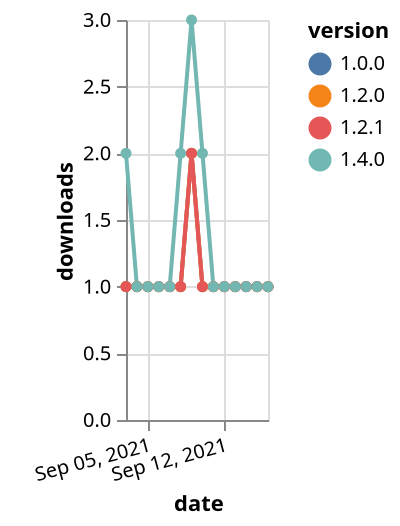 {"$schema": "https://vega.github.io/schema/vega-lite/v5.json", "description": "A simple bar chart with embedded data.", "data": {"values": [{"date": "2021-09-03", "total": 153, "delta": 1, "version": "1.0.0"}, {"date": "2021-09-04", "total": 154, "delta": 1, "version": "1.0.0"}, {"date": "2021-09-05", "total": 155, "delta": 1, "version": "1.0.0"}, {"date": "2021-09-06", "total": 156, "delta": 1, "version": "1.0.0"}, {"date": "2021-09-07", "total": 157, "delta": 1, "version": "1.0.0"}, {"date": "2021-09-08", "total": 158, "delta": 1, "version": "1.0.0"}, {"date": "2021-09-09", "total": 160, "delta": 2, "version": "1.0.0"}, {"date": "2021-09-10", "total": 161, "delta": 1, "version": "1.0.0"}, {"date": "2021-09-11", "total": 162, "delta": 1, "version": "1.0.0"}, {"date": "2021-09-12", "total": 163, "delta": 1, "version": "1.0.0"}, {"date": "2021-09-13", "total": 164, "delta": 1, "version": "1.0.0"}, {"date": "2021-09-14", "total": 165, "delta": 1, "version": "1.0.0"}, {"date": "2021-09-15", "total": 166, "delta": 1, "version": "1.0.0"}, {"date": "2021-09-16", "total": 167, "delta": 1, "version": "1.0.0"}, {"date": "2021-09-03", "total": 151, "delta": 1, "version": "1.2.0"}, {"date": "2021-09-04", "total": 152, "delta": 1, "version": "1.2.0"}, {"date": "2021-09-05", "total": 153, "delta": 1, "version": "1.2.0"}, {"date": "2021-09-06", "total": 154, "delta": 1, "version": "1.2.0"}, {"date": "2021-09-07", "total": 155, "delta": 1, "version": "1.2.0"}, {"date": "2021-09-08", "total": 156, "delta": 1, "version": "1.2.0"}, {"date": "2021-09-09", "total": 158, "delta": 2, "version": "1.2.0"}, {"date": "2021-09-10", "total": 159, "delta": 1, "version": "1.2.0"}, {"date": "2021-09-11", "total": 160, "delta": 1, "version": "1.2.0"}, {"date": "2021-09-12", "total": 161, "delta": 1, "version": "1.2.0"}, {"date": "2021-09-13", "total": 162, "delta": 1, "version": "1.2.0"}, {"date": "2021-09-14", "total": 163, "delta": 1, "version": "1.2.0"}, {"date": "2021-09-15", "total": 164, "delta": 1, "version": "1.2.0"}, {"date": "2021-09-16", "total": 165, "delta": 1, "version": "1.2.0"}, {"date": "2021-09-03", "total": 127, "delta": 1, "version": "1.2.1"}, {"date": "2021-09-04", "total": 128, "delta": 1, "version": "1.2.1"}, {"date": "2021-09-05", "total": 129, "delta": 1, "version": "1.2.1"}, {"date": "2021-09-06", "total": 130, "delta": 1, "version": "1.2.1"}, {"date": "2021-09-07", "total": 131, "delta": 1, "version": "1.2.1"}, {"date": "2021-09-08", "total": 132, "delta": 1, "version": "1.2.1"}, {"date": "2021-09-09", "total": 134, "delta": 2, "version": "1.2.1"}, {"date": "2021-09-10", "total": 135, "delta": 1, "version": "1.2.1"}, {"date": "2021-09-11", "total": 136, "delta": 1, "version": "1.2.1"}, {"date": "2021-09-12", "total": 137, "delta": 1, "version": "1.2.1"}, {"date": "2021-09-13", "total": 138, "delta": 1, "version": "1.2.1"}, {"date": "2021-09-14", "total": 139, "delta": 1, "version": "1.2.1"}, {"date": "2021-09-15", "total": 140, "delta": 1, "version": "1.2.1"}, {"date": "2021-09-16", "total": 141, "delta": 1, "version": "1.2.1"}, {"date": "2021-09-03", "total": 129, "delta": 2, "version": "1.4.0"}, {"date": "2021-09-04", "total": 130, "delta": 1, "version": "1.4.0"}, {"date": "2021-09-05", "total": 131, "delta": 1, "version": "1.4.0"}, {"date": "2021-09-06", "total": 132, "delta": 1, "version": "1.4.0"}, {"date": "2021-09-07", "total": 133, "delta": 1, "version": "1.4.0"}, {"date": "2021-09-08", "total": 135, "delta": 2, "version": "1.4.0"}, {"date": "2021-09-09", "total": 138, "delta": 3, "version": "1.4.0"}, {"date": "2021-09-10", "total": 140, "delta": 2, "version": "1.4.0"}, {"date": "2021-09-11", "total": 141, "delta": 1, "version": "1.4.0"}, {"date": "2021-09-12", "total": 142, "delta": 1, "version": "1.4.0"}, {"date": "2021-09-13", "total": 143, "delta": 1, "version": "1.4.0"}, {"date": "2021-09-14", "total": 144, "delta": 1, "version": "1.4.0"}, {"date": "2021-09-15", "total": 145, "delta": 1, "version": "1.4.0"}, {"date": "2021-09-16", "total": 146, "delta": 1, "version": "1.4.0"}]}, "width": "container", "mark": {"type": "line", "point": {"filled": true}}, "encoding": {"x": {"field": "date", "type": "temporal", "timeUnit": "yearmonthdate", "title": "date", "axis": {"labelAngle": -15}}, "y": {"field": "delta", "type": "quantitative", "title": "downloads"}, "color": {"field": "version", "type": "nominal"}, "tooltip": {"field": "delta"}}}